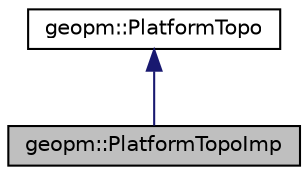 digraph "geopm::PlatformTopoImp"
{
  edge [fontname="Helvetica",fontsize="10",labelfontname="Helvetica",labelfontsize="10"];
  node [fontname="Helvetica",fontsize="10",shape=record];
  Node2 [label="geopm::PlatformTopoImp",height=0.2,width=0.4,color="black", fillcolor="grey75", style="filled", fontcolor="black"];
  Node3 -> Node2 [dir="back",color="midnightblue",fontsize="10",style="solid",fontname="Helvetica"];
  Node3 [label="geopm::PlatformTopo",height=0.2,width=0.4,color="black", fillcolor="white", style="filled",URL="$classgeopm_1_1_platform_topo.html"];
}
